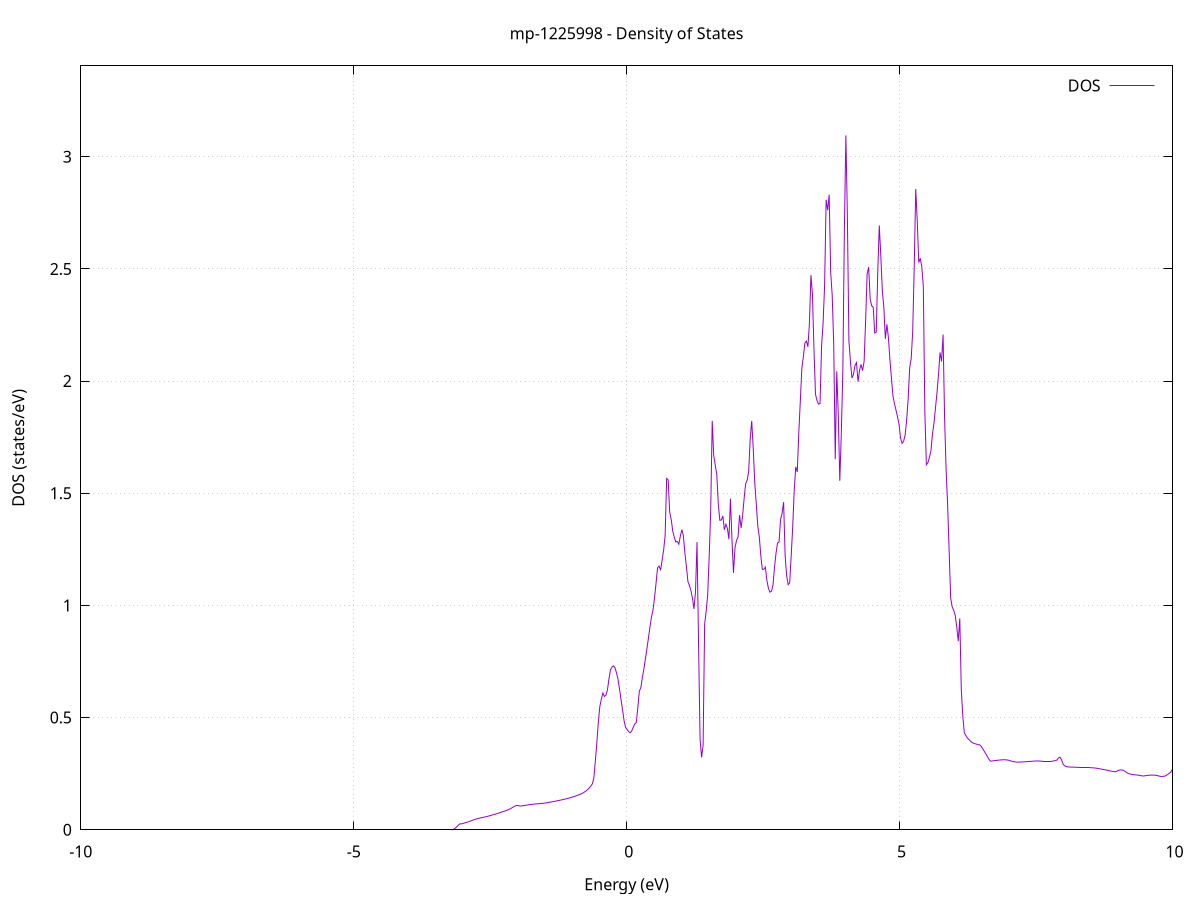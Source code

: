 set title 'mp-1225998 - Density of States'
set xlabel 'Energy (eV)'
set ylabel 'DOS (states/eV)'
set grid
set xrange [-10:10]
set yrange [0:3.405]
set xzeroaxis lt -1
set terminal png size 800,600
set output 'mp-1225998_dos_gnuplot.png'
plot '-' using 1:2 with lines title 'DOS'
-5.722300 0.000000
-5.694400 0.000000
-5.666600 0.000000
-5.638800 0.000000
-5.611000 0.000000
-5.583100 0.000000
-5.555300 0.000000
-5.527500 0.000000
-5.499700 0.000000
-5.471800 0.000000
-5.444000 0.000000
-5.416200 0.000000
-5.388400 0.000000
-5.360500 0.000000
-5.332700 0.000000
-5.304900 0.000000
-5.277100 0.000000
-5.249200 0.000000
-5.221400 0.000000
-5.193600 0.000000
-5.165800 0.000000
-5.137900 0.000000
-5.110100 0.000000
-5.082300 0.000000
-5.054500 0.000000
-5.026600 0.000000
-4.998800 0.000000
-4.971000 0.000000
-4.943200 0.000000
-4.915300 0.000000
-4.887500 0.000000
-4.859700 0.000000
-4.831900 0.000000
-4.804000 0.000000
-4.776200 0.000000
-4.748400 0.000000
-4.720600 0.000000
-4.692800 0.000000
-4.664900 0.000000
-4.637100 0.000000
-4.609300 0.000000
-4.581500 0.000000
-4.553600 0.000000
-4.525800 0.000000
-4.498000 0.000000
-4.470200 0.000000
-4.442300 0.000000
-4.414500 0.000000
-4.386700 0.000000
-4.358900 0.000000
-4.331000 0.000000
-4.303200 0.000000
-4.275400 0.000000
-4.247600 0.000000
-4.219700 0.000000
-4.191900 0.000000
-4.164100 0.000000
-4.136300 0.000000
-4.108400 0.000000
-4.080600 0.000000
-4.052800 0.000000
-4.025000 0.000000
-3.997100 0.000000
-3.969300 0.000000
-3.941500 0.000000
-3.913700 0.000000
-3.885800 0.000000
-3.858000 0.000000
-3.830200 0.000000
-3.802400 0.000000
-3.774500 0.000000
-3.746700 0.000000
-3.718900 0.000000
-3.691100 0.000000
-3.663200 0.000000
-3.635400 0.000000
-3.607600 0.000000
-3.579800 0.000000
-3.552000 0.000000
-3.524100 0.000000
-3.496300 0.000000
-3.468500 0.000000
-3.440700 0.000000
-3.412800 0.000000
-3.385000 0.000000
-3.357200 0.000000
-3.329400 0.000000
-3.301500 0.000000
-3.273700 0.000000
-3.245900 0.000000
-3.218100 0.000000
-3.190200 0.000200
-3.162400 0.003400
-3.134600 0.008300
-3.106800 0.014500
-3.078900 0.021300
-3.051100 0.027000
-3.023300 0.026100
-2.995500 0.028300
-2.967600 0.030500
-2.939800 0.032400
-2.912000 0.034500
-2.884200 0.036900
-2.856300 0.039400
-2.828500 0.042000
-2.800700 0.044300
-2.772900 0.046600
-2.745000 0.048700
-2.717200 0.050500
-2.689400 0.052100
-2.661600 0.053600
-2.633700 0.055000
-2.605900 0.056500
-2.578100 0.058100
-2.550300 0.059800
-2.522400 0.061600
-2.494600 0.063500
-2.466800 0.065400
-2.439000 0.067400
-2.411200 0.069400
-2.383300 0.071400
-2.355500 0.073600
-2.327700 0.075800
-2.299900 0.078100
-2.272000 0.080400
-2.244200 0.082700
-2.216400 0.084700
-2.188600 0.087300
-2.160700 0.090300
-2.132900 0.093300
-2.105100 0.097400
-2.077300 0.101400
-2.049400 0.105000
-2.021600 0.108000
-1.993800 0.108900
-1.966000 0.106200
-1.938100 0.105700
-1.910300 0.106900
-1.882500 0.108000
-1.854700 0.109100
-1.826800 0.110200
-1.799000 0.111200
-1.771200 0.112200
-1.743400 0.113200
-1.715500 0.114000
-1.687700 0.114800
-1.659900 0.115400
-1.632100 0.115900
-1.604200 0.116400
-1.576400 0.116900
-1.548600 0.117500
-1.520800 0.118200
-1.492900 0.119300
-1.465100 0.120400
-1.437300 0.121600
-1.409500 0.122800
-1.381600 0.124000
-1.353800 0.125300
-1.326000 0.126600
-1.298200 0.127900
-1.270400 0.129300
-1.242500 0.130600
-1.214700 0.132100
-1.186900 0.133600
-1.159100 0.135200
-1.131200 0.136700
-1.103400 0.138200
-1.075600 0.140000
-1.047800 0.141900
-1.019900 0.144000
-0.992100 0.146000
-0.964300 0.148200
-0.936500 0.150500
-0.908600 0.152900
-0.880800 0.155400
-0.853000 0.158000
-0.825200 0.160900
-0.797300 0.164400
-0.769500 0.168800
-0.741700 0.173900
-0.713900 0.179800
-0.686000 0.186400
-0.658200 0.194100
-0.630400 0.203900
-0.602600 0.227600
-0.574700 0.302300
-0.546900 0.384900
-0.519100 0.477600
-0.491300 0.549700
-0.463400 0.582100
-0.435600 0.609500
-0.407800 0.594600
-0.380000 0.599800
-0.352100 0.623200
-0.324300 0.672400
-0.296500 0.712500
-0.268700 0.725700
-0.240800 0.731000
-0.213000 0.721700
-0.185200 0.698400
-0.157400 0.670100
-0.129600 0.625400
-0.101700 0.578300
-0.073900 0.534300
-0.046100 0.484300
-0.018300 0.455700
0.009600 0.446300
0.037400 0.437300
0.065200 0.432500
0.093000 0.440900
0.120900 0.456600
0.148700 0.471700
0.176500 0.477100
0.204300 0.544100
0.232200 0.617200
0.260000 0.633900
0.287800 0.678400
0.315600 0.715600
0.343500 0.761600
0.371300 0.807100
0.399100 0.854000
0.426900 0.903700
0.454800 0.947900
0.482600 0.979700
0.510400 1.032600
0.538200 1.098400
0.566100 1.167600
0.593900 1.175800
0.621700 1.157000
0.649500 1.200700
0.677400 1.246400
0.705200 1.312100
0.733000 1.566200
0.760800 1.558800
0.788700 1.416200
0.816500 1.382800
0.844300 1.331500
0.872100 1.304000
0.900000 1.282800
0.927800 1.285400
0.955600 1.273000
0.983400 1.308100
1.011200 1.337600
1.039100 1.311700
1.066900 1.234200
1.094700 1.173600
1.122500 1.106400
1.150400 1.088300
1.178200 1.066300
1.206000 1.032100
1.233800 0.984300
1.261700 1.061800
1.289500 1.282500
1.317300 0.829600
1.345100 0.404200
1.373000 0.322600
1.400800 0.377200
1.428600 0.915400
1.456400 0.973900
1.484300 1.045900
1.512100 1.216200
1.539900 1.420800
1.567700 1.822700
1.595600 1.666700
1.623400 1.625000
1.651200 1.584700
1.679000 1.453000
1.706900 1.379700
1.734700 1.380500
1.762500 1.398900
1.790300 1.337200
1.818200 1.362100
1.846000 1.343300
1.873800 1.295200
1.901600 1.475800
1.929500 1.294800
1.957300 1.144900
1.985100 1.257300
2.012900 1.289100
2.040800 1.305400
2.068600 1.402900
2.096400 1.345400
2.124200 1.399200
2.152000 1.476000
2.179900 1.542600
2.207700 1.558000
2.235500 1.596800
2.263300 1.742200
2.291200 1.822500
2.319000 1.700300
2.346800 1.546400
2.374600 1.452700
2.402500 1.354500
2.430300 1.305300
2.458100 1.221500
2.485900 1.160600
2.513800 1.161500
2.541600 1.170800
2.569400 1.110500
2.597200 1.076700
2.625100 1.059100
2.652900 1.063500
2.680700 1.090800
2.708500 1.168700
2.736400 1.233000
2.764200 1.278300
2.792000 1.282500
2.819800 1.383300
2.847700 1.410900
2.875500 1.460200
2.903300 1.222500
2.931100 1.132800
2.959000 1.092400
2.986800 1.100800
3.014600 1.220500
3.042400 1.351800
3.070300 1.513100
3.098100 1.617800
3.125900 1.594900
3.153700 1.768900
3.181600 1.909700
3.209400 2.056500
3.237200 2.108300
3.265000 2.169600
3.292800 2.178300
3.320700 2.153200
3.348500 2.257100
3.376300 2.472600
3.404100 2.385700
3.432000 2.139900
3.459800 1.940600
3.487600 1.913400
3.515400 1.897200
3.543300 1.900100
3.571100 2.156000
3.598900 2.257900
3.626700 2.426800
3.654600 2.808200
3.682400 2.761600
3.710200 2.830900
3.738000 2.483500
3.765900 2.382100
3.793700 2.162600
3.821500 1.652100
3.849300 2.043300
3.877200 1.847400
3.905000 1.555700
3.932800 1.768300
3.960600 2.041500
3.988500 2.667300
4.016300 3.095100
4.044100 2.729200
4.071900 2.178900
4.099800 2.088300
4.127600 2.013500
4.155400 2.029700
4.183200 2.069500
4.211100 2.082300
4.238900 1.996900
4.266700 2.047700
4.294500 2.074800
4.322400 2.046800
4.350200 2.087500
4.378000 2.267200
4.405800 2.477800
4.433600 2.508300
4.461500 2.366100
4.489300 2.335300
4.517100 2.328900
4.544900 2.214300
4.572800 2.218200
4.600600 2.488500
4.628400 2.693500
4.656200 2.559100
4.684100 2.403200
4.711900 2.327400
4.739700 2.188500
4.767500 2.253100
4.795400 2.193800
4.823200 2.094100
4.851000 2.013000
4.878800 1.934900
4.906700 1.899800
4.934500 1.870700
4.962300 1.841200
4.990100 1.807400
5.018000 1.745900
5.045800 1.722300
5.073600 1.731500
5.101400 1.758900
5.129300 1.825000
5.157100 1.920000
5.184900 2.058700
5.212700 2.099800
5.240600 2.220400
5.268400 2.506700
5.296200 2.856400
5.324000 2.713900
5.351900 2.528300
5.379700 2.547300
5.407500 2.508900
5.435300 2.421000
5.463200 1.860800
5.491000 1.626800
5.518800 1.636400
5.546600 1.659800
5.574400 1.688800
5.602300 1.763000
5.630100 1.812200
5.657900 1.880500
5.685700 1.949000
5.713600 2.031500
5.741400 2.127600
5.769200 2.087100
5.797000 2.207500
5.824900 1.833600
5.852700 1.603500
5.880500 1.447300
5.908300 1.242700
5.936200 1.033600
5.964000 0.993300
5.991800 0.978100
6.019600 0.955900
6.047500 0.904100
6.075300 0.840600
6.103100 0.942200
6.130900 0.623800
6.158800 0.504800
6.186600 0.431700
6.214400 0.420000
6.242200 0.408800
6.270100 0.402400
6.297900 0.395300
6.325700 0.389400
6.353500 0.386200
6.381400 0.383600
6.409200 0.381700
6.437000 0.379200
6.464800 0.378900
6.492700 0.372600
6.520500 0.362500
6.548300 0.351400
6.576100 0.340200
6.604000 0.328100
6.631800 0.317100
6.659600 0.306800
6.687400 0.305700
6.715200 0.307500
6.743100 0.308300
6.770900 0.309100
6.798700 0.309900
6.826500 0.310700
6.854400 0.311400
6.882200 0.311800
6.910000 0.312000
6.937800 0.311900
6.965700 0.311200
6.993500 0.310300
7.021300 0.308000
7.049100 0.306000
7.077000 0.304300
7.104800 0.302900
7.132600 0.301800
7.160400 0.301500
7.188300 0.301600
7.216100 0.301900
7.243900 0.302300
7.271700 0.302700
7.299600 0.303200
7.327400 0.303700
7.355200 0.304200
7.383000 0.304600
7.410900 0.305100
7.438700 0.305600
7.466500 0.306100
7.494300 0.306700
7.522200 0.306800
7.550000 0.306500
7.577800 0.306100
7.605600 0.305600
7.633500 0.305400
7.661300 0.305400
7.689100 0.305500
7.716900 0.305500
7.744800 0.305600
7.772600 0.305600
7.800400 0.305900
7.828200 0.307000
7.856000 0.308300
7.883900 0.310800
7.911700 0.320600
7.939500 0.323600
7.967300 0.312100
7.995200 0.292600
8.023000 0.285500
8.050800 0.282200
8.078600 0.280500
8.106500 0.279700
8.134300 0.279600
8.162100 0.279400
8.189900 0.279200
8.217800 0.278900
8.245600 0.278500
8.273400 0.278100
8.301200 0.277900
8.329100 0.277700
8.356900 0.277600
8.384700 0.277600
8.412500 0.277600
8.440400 0.277600
8.468200 0.277400
8.496000 0.276800
8.523800 0.276400
8.551700 0.276000
8.579500 0.275300
8.607300 0.274500
8.635100 0.273400
8.663000 0.271900
8.690800 0.270700
8.718600 0.269400
8.746400 0.268200
8.774300 0.266900
8.802100 0.265600
8.829900 0.264100
8.857700 0.262400
8.885600 0.261100
8.913400 0.259900
8.941200 0.258800
8.969000 0.258700
8.996800 0.263800
9.024700 0.266100
9.052500 0.266900
9.080300 0.266200
9.108100 0.264200
9.136000 0.259700
9.163800 0.254600
9.191600 0.251000
9.219400 0.248700
9.247300 0.247200
9.275100 0.246000
9.302900 0.245200
9.330700 0.244600
9.358600 0.243800
9.386400 0.242700
9.414200 0.241500
9.442000 0.240200
9.469900 0.239800
9.497700 0.240700
9.525500 0.241700
9.553300 0.242600
9.581200 0.243300
9.609000 0.243600
9.636800 0.243700
9.664600 0.243400
9.692500 0.243000
9.720300 0.241800
9.748100 0.239800
9.775900 0.238200
9.803800 0.237700
9.831600 0.238400
9.859400 0.238800
9.887200 0.242900
9.915100 0.247100
9.942900 0.252100
9.970700 0.257500
9.998500 0.269700
10.026300 0.274400
10.054200 0.268300
10.082000 0.251600
10.109800 0.244600
10.137600 0.241100
10.165500 0.236700
10.193300 0.231400
10.221100 0.224900
10.248900 0.217800
10.276800 0.215200
10.304600 0.213000
10.332400 0.210600
10.360200 0.207900
10.388100 0.206000
10.415900 0.205700
10.443700 0.206900
10.471500 0.210900
10.499400 0.213600
10.527200 0.212600
10.555000 0.208000
10.582800 0.201200
10.610700 0.195700
10.638500 0.192800
10.666300 0.190500
10.694100 0.188800
10.722000 0.187500
10.749800 0.187100
10.777600 0.189000
10.805400 0.190500
10.833300 0.191700
10.861100 0.193000
10.888900 0.194100
10.916700 0.196300
10.944600 0.200600
10.972400 0.207100
11.000200 0.205800
11.028000 0.214200
11.055900 0.234300
11.083700 0.243100
11.111500 0.244800
11.139300 0.243700
11.167100 0.241100
11.195000 0.237200
11.222800 0.232500
11.250600 0.227200
11.278400 0.221600
11.306300 0.215600
11.334100 0.209200
11.361900 0.202200
11.389700 0.196200
11.417600 0.188600
11.445400 0.180600
11.473200 0.173100
11.501000 0.164500
11.528900 0.157700
11.556700 0.152500
11.584500 0.148600
11.612300 0.145600
11.640200 0.143000
11.668000 0.141000
11.695800 0.138500
11.723600 0.137600
11.751500 0.142600
11.779300 0.150700
11.807100 0.157900
11.834900 0.167700
11.862800 0.185500
11.890600 0.216200
11.918400 0.261100
11.946200 0.295100
11.974100 0.320100
12.001900 0.346200
12.029700 0.356900
12.057500 0.359900
12.085400 0.359200
12.113200 0.354700
12.141000 0.346500
12.168800 0.336700
12.196700 0.326300
12.224500 0.318100
12.252300 0.312300
12.280100 0.302600
12.307900 0.291500
12.335800 0.281000
12.363600 0.273200
12.391400 0.268800
12.419200 0.264700
12.447100 0.259300
12.474900 0.255500
12.502700 0.259200
12.530500 0.296300
12.558400 0.343900
12.586200 0.310900
12.614000 0.314100
12.641800 0.327200
12.669700 0.327000
12.697500 0.323300
12.725300 0.308500
12.753100 0.303100
12.781000 0.297500
12.808800 0.292400
12.836600 0.287200
12.864400 0.282200
12.892300 0.279300
12.920100 0.276900
12.947900 0.274600
12.975700 0.271900
13.003600 0.269000
13.031400 0.267700
13.059200 0.267300
13.087000 0.267500
13.114900 0.268300
13.142700 0.269400
13.170500 0.272100
13.198300 0.274200
13.226200 0.275800
13.254000 0.277000
13.281800 0.277700
13.309600 0.278300
13.337500 0.282300
13.365300 0.276300
13.393100 0.272700
13.420900 0.272000
13.448700 0.272500
13.476600 0.273900
13.504400 0.276300
13.532200 0.278500
13.560000 0.280200
13.587900 0.282100
13.615700 0.283700
13.643500 0.285300
13.671300 0.286600
13.699200 0.287500
13.727000 0.285500
13.754800 0.282200
13.782600 0.281300
13.810500 0.280300
13.838300 0.279200
13.866100 0.278200
13.893900 0.277100
13.921800 0.275900
13.949600 0.274900
13.977400 0.281300
14.005200 0.290100
14.033100 0.287300
14.060900 0.284200
14.088700 0.282100
14.116500 0.280100
14.144400 0.277400
14.172200 0.274000
14.200000 0.270700
14.227800 0.268300
14.255700 0.266200
14.283500 0.262700
14.311300 0.258200
14.339100 0.252700
14.367000 0.246400
14.394800 0.242000
14.422600 0.237600
14.450400 0.233200
14.478300 0.228900
14.506100 0.224400
14.533900 0.220300
14.561700 0.216600
14.589500 0.213100
14.617400 0.209300
14.645200 0.205800
14.673000 0.202700
14.700800 0.200000
14.728700 0.199100
14.756500 0.198000
14.784300 0.197100
14.812100 0.196200
14.840000 0.195700
14.867800 0.195600
14.895600 0.196400
14.923400 0.197600
14.951300 0.198900
14.979100 0.201400
15.006900 0.204900
15.034700 0.208300
15.062600 0.211800
15.090400 0.219600
15.118200 0.228500
15.146000 0.238200
15.173900 0.250900
15.201700 0.267100
15.229500 0.285900
15.257300 0.306800
15.285200 0.328300
15.313000 0.343700
15.340800 0.372800
15.368600 0.389400
15.396500 0.403800
15.424300 0.429900
15.452100 0.458800
15.479900 0.470600
15.507800 0.470300
15.535600 0.464700
15.563400 0.450600
15.591200 0.435900
15.619100 0.421800
15.646900 0.413100
15.674700 0.403300
15.702500 0.394000
15.730300 0.387900
15.758200 0.386200
15.786000 0.388900
15.813800 0.394100
15.841600 0.396500
15.869500 0.395700
15.897300 0.392200
15.925100 0.387200
15.952900 0.379900
15.980800 0.382400
16.008600 0.383200
16.036400 0.383600
16.064200 0.380600
16.092100 0.372700
16.119900 0.363600
16.147700 0.379500
16.175500 0.360800
16.203400 0.360600
16.231200 0.360800
16.259000 0.361600
16.286800 0.363100
16.314700 0.365800
16.342500 0.369600
16.370300 0.374400
16.398100 0.379500
16.426000 0.381600
16.453800 0.379900
16.481600 0.381700
16.509400 0.387000
16.537300 0.391300
16.565100 0.396700
16.592900 0.403900
16.620700 0.412300
16.648600 0.417500
16.676400 0.419400
16.704200 0.421000
16.732000 0.422100
16.759900 0.421900
16.787700 0.420900
16.815500 0.420900
16.843300 0.419800
16.871100 0.417800
16.899000 0.414600
16.926800 0.410800
16.954600 0.407900
16.982400 0.401000
17.010300 0.395300
17.038100 0.393400
17.065900 0.394400
17.093700 0.394200
17.121600 0.393000
17.149400 0.391400
17.177200 0.389900
17.205000 0.389400
17.232900 0.387100
17.260700 0.385300
17.288500 0.383700
17.316300 0.382500
17.344200 0.381500
17.372000 0.381000
17.399800 0.381200
17.427600 0.381700
17.455500 0.382700
17.483300 0.384600
17.511100 0.387600
17.538900 0.391800
17.566800 0.397500
17.594600 0.404700
17.622400 0.412300
17.650200 0.418800
17.678100 0.424600
17.705900 0.429100
17.733700 0.432000
17.761500 0.434000
17.789400 0.435200
17.817200 0.435300
17.845000 0.434300
17.872800 0.429300
17.900700 0.430100
17.928500 0.431200
17.956300 0.432900
17.984100 0.435800
18.011900 0.438000
18.039800 0.440300
18.067600 0.442700
18.095400 0.445500
18.123200 0.449300
18.151100 0.453200
18.178900 0.454900
18.206700 0.455900
18.234500 0.456700
18.262400 0.457400
18.290200 0.458000
18.318000 0.458600
18.345800 0.457000
18.373700 0.458300
18.401500 0.460100
18.429300 0.462000
18.457100 0.462900
18.485000 0.465900
18.512800 0.468300
18.540600 0.470300
18.568400 0.471700
18.596300 0.473600
18.624100 0.476200
18.651900 0.481700
18.679700 0.493400
18.707600 0.486700
18.735400 0.489300
18.763200 0.491600
18.791000 0.493400
18.818900 0.494400
18.846700 0.494900
18.874500 0.495300
18.902300 0.493700
18.930200 0.488400
18.958000 0.484100
18.985800 0.484800
19.013600 0.486000
19.041500 0.486900
19.069300 0.488600
19.097100 0.491600
19.124900 0.489900
19.152700 0.489100
19.180600 0.489200
19.208400 0.488700
19.236200 0.488100
19.264000 0.488000
19.291900 0.489600
19.319700 0.491100
19.347500 0.491800
19.375300 0.492700
19.403200 0.493000
19.431000 0.492800
19.458800 0.490000
19.486600 0.487500
19.514500 0.485400
19.542300 0.483800
19.570100 0.483100
19.597900 0.484600
19.625800 0.487100
19.653600 0.489500
19.681400 0.491900
19.709200 0.493800
19.737100 0.494100
19.764900 0.493300
19.792700 0.492000
19.820500 0.489900
19.848400 0.487300
19.876200 0.482900
19.904000 0.481700
19.931800 0.485800
19.959700 0.480400
19.987500 0.475000
20.015300 0.469700
20.043100 0.464800
20.071000 0.460100
20.098800 0.456100
20.126600 0.453500
20.154400 0.452300
20.182300 0.451300
20.210100 0.450300
20.237900 0.449300
20.265700 0.448100
20.293500 0.446800
20.321400 0.445800
20.349200 0.445200
20.377000 0.445500
20.404800 0.446000
20.432700 0.446700
20.460500 0.447400
20.488300 0.447900
20.516100 0.448100
20.544000 0.447900
20.571800 0.447300
20.599600 0.446900
20.627400 0.446500
20.655300 0.445200
20.683100 0.442900
20.710900 0.439900
20.738700 0.437200
20.766600 0.434700
20.794400 0.432500
20.822200 0.430200
20.850000 0.427200
20.877900 0.424300
20.905700 0.421800
20.933500 0.419400
20.961300 0.418900
20.989200 0.419400
21.017000 0.419200
21.044800 0.418500
21.072600 0.417200
21.100500 0.415800
21.128300 0.414400
21.156100 0.413400
21.183900 0.412800
21.211800 0.412100
21.239600 0.411300
21.267400 0.410900
21.295200 0.410900
21.323100 0.411000
21.350900 0.409400
21.378700 0.405800
21.406500 0.399800
21.434300 0.397800
21.462200 0.395100
21.490000 0.392600
21.517800 0.390600
21.545600 0.388700
21.573500 0.386900
21.601300 0.385200
21.629100 0.384300
21.656900 0.384600
21.684800 0.382400
21.712600 0.378000
21.740400 0.375700
21.768200 0.376100
21.796100 0.378000
21.823900 0.382200
21.851700 0.385500
21.879500 0.388100
21.907400 0.391200
21.935200 0.393800
21.963000 0.392600
21.990800 0.388300
22.018700 0.386200
22.046500 0.388700
22.074300 0.394900
22.102100 0.396600
22.130000 0.392500
22.157800 0.386700
22.185600 0.381400
22.213400 0.377800
22.241300 0.378400
22.269100 0.379600
22.296900 0.379400
22.324700 0.376300
22.352600 0.373800
22.380400 0.372500
22.408200 0.373300
22.436000 0.385400
22.463900 0.417100
22.491700 0.421300
22.519500 0.439100
22.547300 0.467500
22.575100 0.503700
22.603000 0.529400
22.630800 0.552000
22.658600 0.571700
22.686400 0.591400
22.714300 0.596000
22.742100 0.594800
22.769900 0.594100
22.797700 0.590300
22.825600 0.582800
22.853400 0.578400
22.881200 0.566100
22.909000 0.573600
22.936900 0.577800
22.964700 0.591100
22.992500 0.586000
23.020300 0.569100
23.048200 0.548200
23.076000 0.531400
23.103800 0.529900
23.131600 0.533500
23.159500 0.541700
23.187300 0.557800
23.215100 0.567800
23.242900 0.592000
23.270800 0.546000
23.298600 0.525500
23.326400 0.516900
23.354200 0.512700
23.382100 0.512800
23.409900 0.513600
23.437700 0.513400
23.465500 0.511800
23.493400 0.509500
23.521200 0.507900
23.549000 0.507400
23.576800 0.507800
23.604700 0.508900
23.632500 0.511000
23.660300 0.513000
23.688100 0.516600
23.715900 0.521500
23.743800 0.527300
23.771600 0.533100
23.799400 0.535600
23.827200 0.537500
23.855100 0.541000
23.882900 0.544000
23.910700 0.552000
23.938500 0.562000
23.966400 0.525400
23.994200 0.511300
24.022000 0.501100
24.049800 0.494500
24.077700 0.488700
24.105500 0.483600
24.133300 0.478300
24.161100 0.474300
24.189000 0.471400
24.216800 0.468800
24.244600 0.466500
24.272400 0.464500
24.300300 0.463200
24.328100 0.461900
24.355900 0.459000
24.383700 0.455100
24.411600 0.450700
24.439400 0.446200
24.467200 0.441700
24.495000 0.437600
24.522900 0.433900
24.550700 0.430900
24.578500 0.428000
24.606300 0.426600
24.634200 0.425000
24.662000 0.423200
24.689800 0.420900
24.717600 0.418900
24.745500 0.417900
24.773300 0.417200
24.801100 0.416700
24.828900 0.417000
24.856700 0.417200
24.884600 0.417500
24.912400 0.417800
24.940200 0.418100
24.968000 0.418400
24.995900 0.419800
25.023700 0.428100
25.051500 0.429400
25.079300 0.428400
25.107200 0.427000
25.135000 0.425500
25.162800 0.424300
25.190600 0.423600
25.218500 0.421700
25.246300 0.418800
25.274100 0.417200
25.301900 0.415200
25.329800 0.412100
25.357600 0.408400
25.385400 0.406500
25.413200 0.405200
25.441100 0.403800
25.468900 0.402500
25.496700 0.399400
25.524500 0.397400
25.552400 0.394100
25.580200 0.398900
25.608000 0.407300
25.635800 0.415700
25.663700 0.421900
25.691500 0.424600
25.719300 0.426700
25.747100 0.428500
25.775000 0.437800
25.802800 0.448400
25.830600 0.461300
25.858400 0.475400
25.886300 0.492600
25.914100 0.513900
25.941900 0.538900
25.969700 0.569100
25.997500 0.605300
26.025400 0.629100
26.053200 0.640400
26.081000 0.631200
26.108800 0.631800
26.136700 0.638000
26.164500 0.644600
26.192300 0.641100
26.220100 0.626600
26.248000 0.585700
26.275800 0.554100
26.303600 0.530400
26.331400 0.512700
26.359300 0.505400
26.387100 0.504300
26.414900 0.518600
26.442700 0.524900
26.470600 0.517500
26.498400 0.507100
26.526200 0.499100
26.554000 0.496400
26.581900 0.501000
26.609700 0.517400
26.637500 0.533800
26.665300 0.535800
26.693200 0.540300
26.721000 0.552700
26.748800 0.564000
26.776600 0.571900
26.804500 0.575600
26.832300 0.580000
26.860100 0.585400
26.887900 0.591700
26.915800 0.602300
26.943600 0.617500
26.971400 0.626600
26.999200 0.638500
27.027100 0.658400
27.054900 0.679400
27.082700 0.696400
27.110500 0.709700
27.138300 0.719200
27.166200 0.719600
27.194000 0.712800
27.221800 0.697700
27.249600 0.671000
27.277500 0.671000
27.305300 0.682800
27.333100 0.702500
27.360900 0.682900
27.388800 0.668800
27.416600 0.688500
27.444400 0.690600
27.472200 0.678900
27.500100 0.666100
27.527900 0.665500
27.555700 0.739700
27.583500 0.682900
27.611400 0.634300
27.639200 0.628800
27.667000 0.625700
27.694800 0.626500
27.722700 0.634000
27.750500 0.655300
27.778300 0.644000
27.806100 0.617000
27.834000 0.597000
27.861800 0.589000
27.889600 0.586000
27.917400 0.584700
27.945300 0.584400
27.973100 0.584700
28.000900 0.585400
28.028700 0.593600
28.056600 0.595400
28.084400 0.594900
28.112200 0.596900
28.140000 0.595800
28.167900 0.594200
28.195700 0.591400
28.223500 0.586100
28.251300 0.582700
28.279100 0.580800
28.307000 0.580400
28.334800 0.580600
28.362600 0.579500
28.390400 0.580300
28.418300 0.582700
28.446100 0.586500
28.473900 0.592400
28.501700 0.600100
28.529600 0.608600
28.557400 0.617000
28.585200 0.622800
28.613000 0.625400
28.640900 0.619900
28.668700 0.604800
28.696500 0.593600
28.724300 0.589800
28.752200 0.585300
28.780000 0.580700
28.807800 0.579100
28.835600 0.578500
28.863500 0.579700
28.891300 0.577900
28.919100 0.573100
28.946900 0.563900
28.974800 0.562500
29.002600 0.562000
29.030400 0.560700
29.058200 0.556400
29.086100 0.550900
29.113900 0.546000
29.141700 0.542100
29.169500 0.539600
29.197400 0.541800
29.225200 0.535800
29.253000 0.521700
29.280800 0.511400
29.308700 0.501500
29.336500 0.494200
29.364300 0.487800
29.392100 0.480000
29.419900 0.472100
29.447800 0.466300
29.475600 0.462100
29.503400 0.456700
29.531200 0.446500
29.559100 0.435600
29.586900 0.425000
29.614700 0.422600
29.642500 0.423300
29.670400 0.425300
29.698200 0.428400
29.726000 0.429400
29.753800 0.429500
29.781700 0.428800
29.809500 0.428000
29.837300 0.424900
29.865100 0.421200
29.893000 0.420000
29.920800 0.420100
29.948600 0.428200
29.976400 0.432900
30.004300 0.418100
30.032100 0.416100
30.059900 0.423000
30.087700 0.429700
30.115600 0.455500
30.143400 0.437800
30.171200 0.419300
30.199000 0.418800
30.226900 0.419000
30.254700 0.419000
30.282500 0.429800
30.310300 0.455700
30.338200 0.437600
30.366000 0.434700
30.393800 0.447800
30.421600 0.448200
30.449500 0.436800
30.477300 0.418300
30.505100 0.399300
30.532900 0.378900
30.560700 0.350600
30.588600 0.341700
30.616400 0.335200
30.644200 0.329600
30.672000 0.326700
30.699900 0.319700
30.727700 0.314000
30.755500 0.308400
30.783300 0.301500
30.811200 0.292200
30.839000 0.281900
30.866800 0.272400
30.894600 0.263700
30.922500 0.255900
30.950300 0.249100
30.978100 0.243700
31.005900 0.239000
31.033800 0.234800
31.061600 0.231700
31.089400 0.230200
31.117200 0.231200
31.145100 0.237600
31.172900 0.240100
31.200700 0.239900
31.228500 0.244500
31.256400 0.249300
31.284200 0.252100
31.312000 0.253700
31.339800 0.256000
31.367700 0.258600
31.395500 0.262600
31.423300 0.267800
31.451100 0.274400
31.479000 0.283400
31.506800 0.292300
31.534600 0.302200
31.562400 0.315300
31.590300 0.330800
31.618100 0.342800
31.645900 0.355200
31.673700 0.371900
31.701500 0.383900
31.729400 0.412000
31.757200 0.436100
31.785000 0.436900
31.812800 0.439900
31.840700 0.449500
31.868500 0.471400
31.896300 0.479900
31.924100 0.481900
31.952000 0.490400
31.979800 0.495200
32.007600 0.500700
32.035400 0.505500
32.063300 0.510200
32.091100 0.516000
32.118900 0.519900
32.146700 0.523400
32.174600 0.528500
32.202400 0.532800
32.230200 0.537300
32.258000 0.547500
32.285900 0.553500
32.313700 0.541600
32.341500 0.529500
32.369300 0.513000
32.397200 0.507100
32.425000 0.492900
32.452800 0.477300
32.480600 0.469200
32.508500 0.461600
32.536300 0.447800
32.564100 0.452100
32.591900 0.459300
32.619800 0.464900
32.647600 0.470800
32.675400 0.480000
32.703200 0.500100
32.731100 0.535300
32.758900 0.565700
32.786700 0.589300
32.814500 0.612500
32.842300 0.627500
32.870200 0.626100
32.898000 0.625600
32.925800 0.634500
32.953600 0.642200
32.981500 0.648800
33.009300 0.650500
33.037100 0.641000
33.064900 0.644500
33.092800 0.650100
33.120600 0.654500
33.148400 0.660300
33.176200 0.647600
33.204100 0.636900
33.231900 0.631800
33.259700 0.629900
33.287500 0.631700
33.315400 0.636300
33.343200 0.636500
33.371000 0.641000
33.398800 0.650700
33.426700 0.670100
33.454500 0.700100
33.482300 0.724300
33.510100 0.761500
33.538000 0.782100
33.565800 0.770800
33.593600 0.788500
33.621400 0.789400
33.649300 0.788100
33.677100 0.784600
33.704900 0.771100
33.732700 0.757000
33.760600 0.746100
33.788400 0.744200
33.816200 0.727000
33.844000 0.711600
33.871900 0.675700
33.899700 0.653500
33.927500 0.638700
33.955300 0.625400
33.983100 0.609300
34.011000 0.591400
34.038800 0.573700
34.066600 0.557700
34.094400 0.545500
34.122300 0.537400
34.150100 0.532900
34.177900 0.532700
34.205700 0.532600
34.233600 0.531100
34.261400 0.530100
34.289200 0.529900
34.317000 0.531700
34.344900 0.535000
34.372700 0.540200
34.400500 0.544700
34.428300 0.553800
34.456200 0.566800
34.484000 0.577400
34.511800 0.584300
34.539600 0.589100
34.567500 0.591900
34.595300 0.591500
34.623100 0.597400
34.650900 0.602000
34.678800 0.593000
34.706600 0.574400
34.734400 0.571600
34.762200 0.570400
34.790100 0.569800
34.817900 0.585000
34.845700 0.578900
34.873500 0.586200
34.901400 0.581900
34.929200 0.574000
34.957000 0.569200
34.984800 0.564300
35.012700 0.551800
35.040500 0.550100
35.068300 0.547400
35.096100 0.541300
35.123900 0.534500
35.151800 0.527100
35.179600 0.521900
35.207400 0.521600
35.235200 0.524900
35.263100 0.535100
35.290900 0.547200
35.318700 0.552600
35.346500 0.554500
35.374400 0.562400
35.402200 0.578100
35.430000 0.582700
35.457800 0.585200
35.485700 0.588300
35.513500 0.592200
35.541300 0.597200
35.569100 0.603900
35.597000 0.610300
35.624800 0.616400
35.652600 0.631700
35.680400 0.629100
35.708300 0.628500
35.736100 0.629300
35.763900 0.609400
35.791700 0.597600
35.819600 0.589000
35.847400 0.587600
35.875200 0.588000
35.903000 0.588600
35.930900 0.590800
35.958700 0.595300
35.986500 0.596100
36.014300 0.601600
36.042200 0.609500
36.070000 0.619400
36.097800 0.634000
36.125600 0.649300
36.153500 0.660900
36.181300 0.679000
36.209100 0.694800
36.236900 0.716400
36.264700 0.730600
36.292600 0.753100
36.320400 0.795000
36.348200 0.805600
36.376000 0.791700
36.403900 0.778900
36.431700 0.770400
36.459500 0.690800
36.487300 0.650100
36.515200 0.626600
36.543000 0.605800
36.570800 0.588800
36.598600 0.587600
36.626500 0.590800
36.654300 0.591700
36.682100 0.590700
36.709900 0.593000
36.737800 0.596700
36.765600 0.601000
36.793400 0.606600
36.821200 0.614600
36.849100 0.617000
36.876900 0.622200
36.904700 0.624200
36.932500 0.633000
36.960400 0.637100
36.988200 0.635800
37.016000 0.638800
37.043800 0.641700
37.071700 0.636600
37.099500 0.626700
37.127300 0.624500
37.155100 0.622500
37.183000 0.621500
37.210800 0.621300
37.238600 0.639100
37.266400 0.640600
37.294300 0.652000
37.322100 0.673800
37.349900 0.683300
37.377700 0.701000
37.405500 0.742200
37.433400 0.762700
37.461200 0.816100
37.489000 0.839900
37.516800 0.846900
37.544700 0.859600
37.572500 0.821000
37.600300 0.787800
37.628100 0.776600
37.656000 0.773900
37.683800 0.789300
37.711600 0.807900
37.739400 0.827300
37.767300 0.842100
37.795100 0.861600
37.822900 0.873200
37.850700 0.876300
37.878600 0.880200
37.906400 0.885000
37.934200 0.885300
37.962000 0.889700
37.989900 0.899700
38.017700 0.922600
38.045500 0.930300
38.073300 0.936500
38.101200 0.949600
38.129000 0.966800
38.156800 0.990900
38.184600 1.040700
38.212500 1.101700
38.240300 1.158500
38.268100 1.245500
38.295900 1.341600
38.323800 1.461500
38.351600 1.555000
38.379400 1.709200
38.407200 1.895200
38.435100 2.513400
38.462900 3.288800
38.490700 3.626700
38.518500 4.239000
38.546300 6.134900
38.574200 11.062500
38.602000 10.761900
38.629800 7.795800
38.657600 4.990400
38.685500 4.671400
38.713300 5.371000
38.741100 6.639300
38.768900 5.147900
38.796800 3.354000
38.824600 2.580400
38.852400 2.197700
38.880200 1.890000
38.908100 1.640300
38.935900 1.421800
38.963700 1.299500
38.991500 1.162000
39.019400 1.055900
39.047200 0.983600
39.075000 0.946500
39.102800 0.923600
39.130700 0.906400
39.158500 0.923200
39.186300 0.927400
39.214100 0.919000
39.242000 0.905100
39.269800 0.882300
39.297600 0.853700
39.325400 0.824600
39.353300 0.799600
39.381100 0.779100
39.408900 0.761100
39.436700 0.745900
39.464600 0.727800
39.492400 0.711200
39.520200 0.711500
39.548000 0.697400
39.575900 0.691600
39.603700 0.691900
39.631500 0.696900
39.659300 0.689700
39.687100 0.673100
39.715000 0.668400
39.742800 0.669500
39.770600 0.673200
39.798400 0.678100
39.826300 0.681600
39.854100 0.681900
39.881900 0.680600
39.909700 0.679900
39.937600 0.680000
39.965400 0.678200
39.993200 0.663800
40.021000 0.641900
40.048900 0.644900
40.076700 0.676000
40.104500 0.663800
40.132300 0.647200
40.160200 0.639400
40.188000 0.634300
40.215800 0.636500
40.243600 0.645200
40.271500 0.662400
40.299300 0.678500
40.327100 0.685700
40.354900 0.688800
40.382800 0.694900
40.410600 0.718600
40.438400 0.732700
40.466200 0.716700
40.494100 0.699700
40.521900 0.687000
40.549700 0.681000
40.577500 0.670100
40.605400 0.671200
40.633200 0.669900
40.661000 0.665000
40.688800 0.660500
40.716700 0.652900
40.744500 0.645700
40.772300 0.641300
40.800100 0.637300
40.827900 0.632500
40.855800 0.626900
40.883600 0.622800
40.911400 0.615700
40.939200 0.606600
40.967100 0.604500
40.994900 0.602000
41.022700 0.599400
41.050500 0.596900
41.078400 0.594500
41.106200 0.592900
41.134000 0.592200
41.161800 0.590700
41.189700 0.581300
41.217500 0.569800
41.245300 0.562000
41.273100 0.552700
41.301000 0.541100
41.328800 0.532200
41.356600 0.524400
41.384400 0.522300
41.412300 0.524800
41.440100 0.517100
41.467900 0.503400
41.495700 0.496800
41.523600 0.493600
41.551400 0.497100
41.579200 0.504800
41.607000 0.516800
41.634900 0.518900
41.662700 0.513400
41.690500 0.525100
41.718300 0.541900
41.746200 0.562300
41.774000 0.585400
41.801800 0.603000
41.829600 0.615700
41.857500 0.631200
41.885300 0.636900
41.913100 0.643800
41.940900 0.649300
41.968700 0.653900
41.996600 0.656800
42.024400 0.658700
42.052200 0.662100
42.080000 0.662900
42.107900 0.655300
42.135700 0.651600
42.163500 0.649900
42.191300 0.648100
42.219200 0.651800
42.247000 0.658500
42.274800 0.663700
42.302600 0.667800
42.330500 0.676900
42.358300 0.678500
42.386100 0.660700
42.413900 0.649900
42.441800 0.646800
42.469600 0.642400
42.497400 0.638800
42.525200 0.637700
42.553100 0.636700
42.580900 0.659300
42.608700 0.629200
42.636500 0.622600
42.664400 0.617300
42.692200 0.613100
42.720000 0.608200
42.747800 0.601300
42.775700 0.591200
42.803500 0.580600
42.831300 0.574100
42.859100 0.567900
42.887000 0.561100
42.914800 0.554700
42.942600 0.549700
42.970400 0.546400
42.998300 0.544300
43.026100 0.542900
43.053900 0.542600
43.081700 0.543500
43.109500 0.544700
43.137400 0.547300
43.165200 0.549300
43.193000 0.551500
43.220800 0.553500
43.248700 0.556100
43.276500 0.560300
43.304300 0.569500
43.332100 0.584000
43.360000 0.599900
43.387800 0.661400
43.415600 0.644100
43.443400 0.658700
43.471300 0.674900
43.499100 0.683900
43.526900 0.678400
43.554700 0.664100
43.582600 0.654000
43.610400 0.651100
43.638200 0.646900
43.666000 0.641900
43.693900 0.638500
43.721700 0.636200
43.749500 0.633800
43.777300 0.629700
43.805200 0.625900
43.833000 0.621200
43.860800 0.610400
43.888600 0.605400
43.916500 0.598700
43.944300 0.589800
43.972100 0.572700
43.999900 0.558600
44.027800 0.547300
44.055600 0.540000
44.083400 0.532300
44.111200 0.525300
44.139100 0.520400
44.166900 0.518500
44.194700 0.521200
44.222500 0.515000
44.250300 0.501300
44.278200 0.488400
44.306000 0.479400
44.333800 0.475900
44.361600 0.474600
44.389500 0.479300
44.417300 0.485000
44.445100 0.490100
44.472900 0.499200
44.500800 0.508900
44.528600 0.519200
44.556400 0.530200
44.584200 0.542000
44.612100 0.551500
44.639900 0.558500
44.667700 0.564600
44.695500 0.569100
44.723400 0.588900
44.751200 0.559000
44.779000 0.563700
44.806800 0.568100
44.834700 0.555000
44.862500 0.553600
44.890300 0.553100
44.918100 0.552100
44.946000 0.551900
44.973800 0.551200
45.001600 0.551400
45.029400 0.548500
45.057300 0.545900
45.085100 0.550300
45.112900 0.555600
45.140700 0.551300
45.168600 0.545000
45.196400 0.539100
45.224200 0.533200
45.252000 0.526500
45.279900 0.519000
45.307700 0.514300
45.335500 0.516600
45.363300 0.524400
45.391100 0.522200
45.419000 0.521100
45.446800 0.518000
45.474600 0.509000
45.502400 0.495800
45.530300 0.470900
45.558100 0.449800
45.585900 0.431600
45.613700 0.416500
45.641600 0.403800
45.669400 0.392100
45.697200 0.381400
45.725000 0.372900
45.752900 0.356700
45.780700 0.338100
45.808500 0.332700
45.836300 0.328700
45.864200 0.327400
45.892000 0.327700
45.919800 0.322400
45.947600 0.296600
45.975500 0.286100
46.003300 0.279600
46.031100 0.274200
46.058900 0.269800
46.086800 0.266400
46.114600 0.263000
46.142400 0.258100
46.170200 0.254500
46.198100 0.252500
46.225900 0.250400
46.253700 0.239900
46.281500 0.227700
46.309400 0.213900
46.337200 0.200300
46.365000 0.188000
46.392800 0.177000
46.420700 0.163700
46.448500 0.150300
46.476300 0.139300
46.504100 0.128800
46.531900 0.116600
46.559800 0.105000
46.587600 0.095000
46.615400 0.086600
46.643200 0.079500
46.671100 0.073400
46.698900 0.068000
46.726700 0.063200
46.754500 0.058700
46.782400 0.054500
46.810200 0.050500
46.838000 0.046700
46.865800 0.043100
46.893700 0.039600
46.921500 0.036400
46.949300 0.033300
46.977100 0.030300
47.005000 0.026400
47.032800 0.026800
47.060600 0.027200
47.088400 0.023600
47.116300 0.016600
47.144100 0.011400
47.171900 0.002400
47.199700 0.000300
47.227600 0.000000
47.255400 0.000000
47.283200 0.000000
47.311000 0.000000
47.338900 0.000000
47.366700 0.000000
47.394500 0.000000
47.422300 0.000000
47.450200 0.000000
47.478000 0.000000
47.505800 0.000000
47.533600 0.000000
47.561500 0.000000
47.589300 0.000000
47.617100 0.000000
47.644900 0.000000
47.672700 0.000000
47.700600 0.000000
47.728400 0.000000
47.756200 0.000000
47.784000 0.000000
47.811900 0.000000
47.839700 0.000000
47.867500 0.000000
47.895300 0.000000
47.923200 0.000000
47.951000 0.000000
47.978800 0.000000
48.006600 0.000000
48.034500 0.000000
48.062300 0.000000
48.090100 0.000000
48.117900 0.000000
48.145800 0.000000
48.173600 0.000000
48.201400 0.000000
48.229200 0.000000
48.257100 0.000000
48.284900 0.000000
48.312700 0.000000
48.340500 0.000000
48.368400 0.000000
48.396200 0.000000
48.424000 0.000000
48.451800 0.000000
48.479700 0.000000
48.507500 0.000000
48.535300 0.000000
48.563100 0.000000
48.591000 0.000000
48.618800 0.000000
48.646600 0.000000
48.674400 0.000000
48.702300 0.000000
48.730100 0.000000
48.757900 0.000000
48.785700 0.000000
48.813500 0.000000
48.841400 0.000000
48.869200 0.000000
48.897000 0.000000
48.924800 0.000000
48.952700 0.000000
48.980500 0.000000
49.008300 0.000000
49.036100 0.000000
49.064000 0.000000
49.091800 0.000000
49.119600 0.000000
49.147400 0.000000
49.175300 0.000000
49.203100 0.000000
49.230900 0.000000
49.258700 0.000000
49.286600 0.000000
49.314400 0.000000
49.342200 0.000000
49.370000 0.000000
49.397900 0.000000
49.425700 0.000000
49.453500 0.000000
49.481300 0.000000
49.509200 0.000000
49.537000 0.000000
49.564800 0.000000
49.592600 0.000000
49.620500 0.000000
49.648300 0.000000
49.676100 0.000000
49.703900 0.000000
49.731800 0.000000
49.759600 0.000000
49.787400 0.000000
49.815200 0.000000
49.843100 0.000000
49.870900 0.000000
49.898700 0.000000
49.926500 0.000000
e
